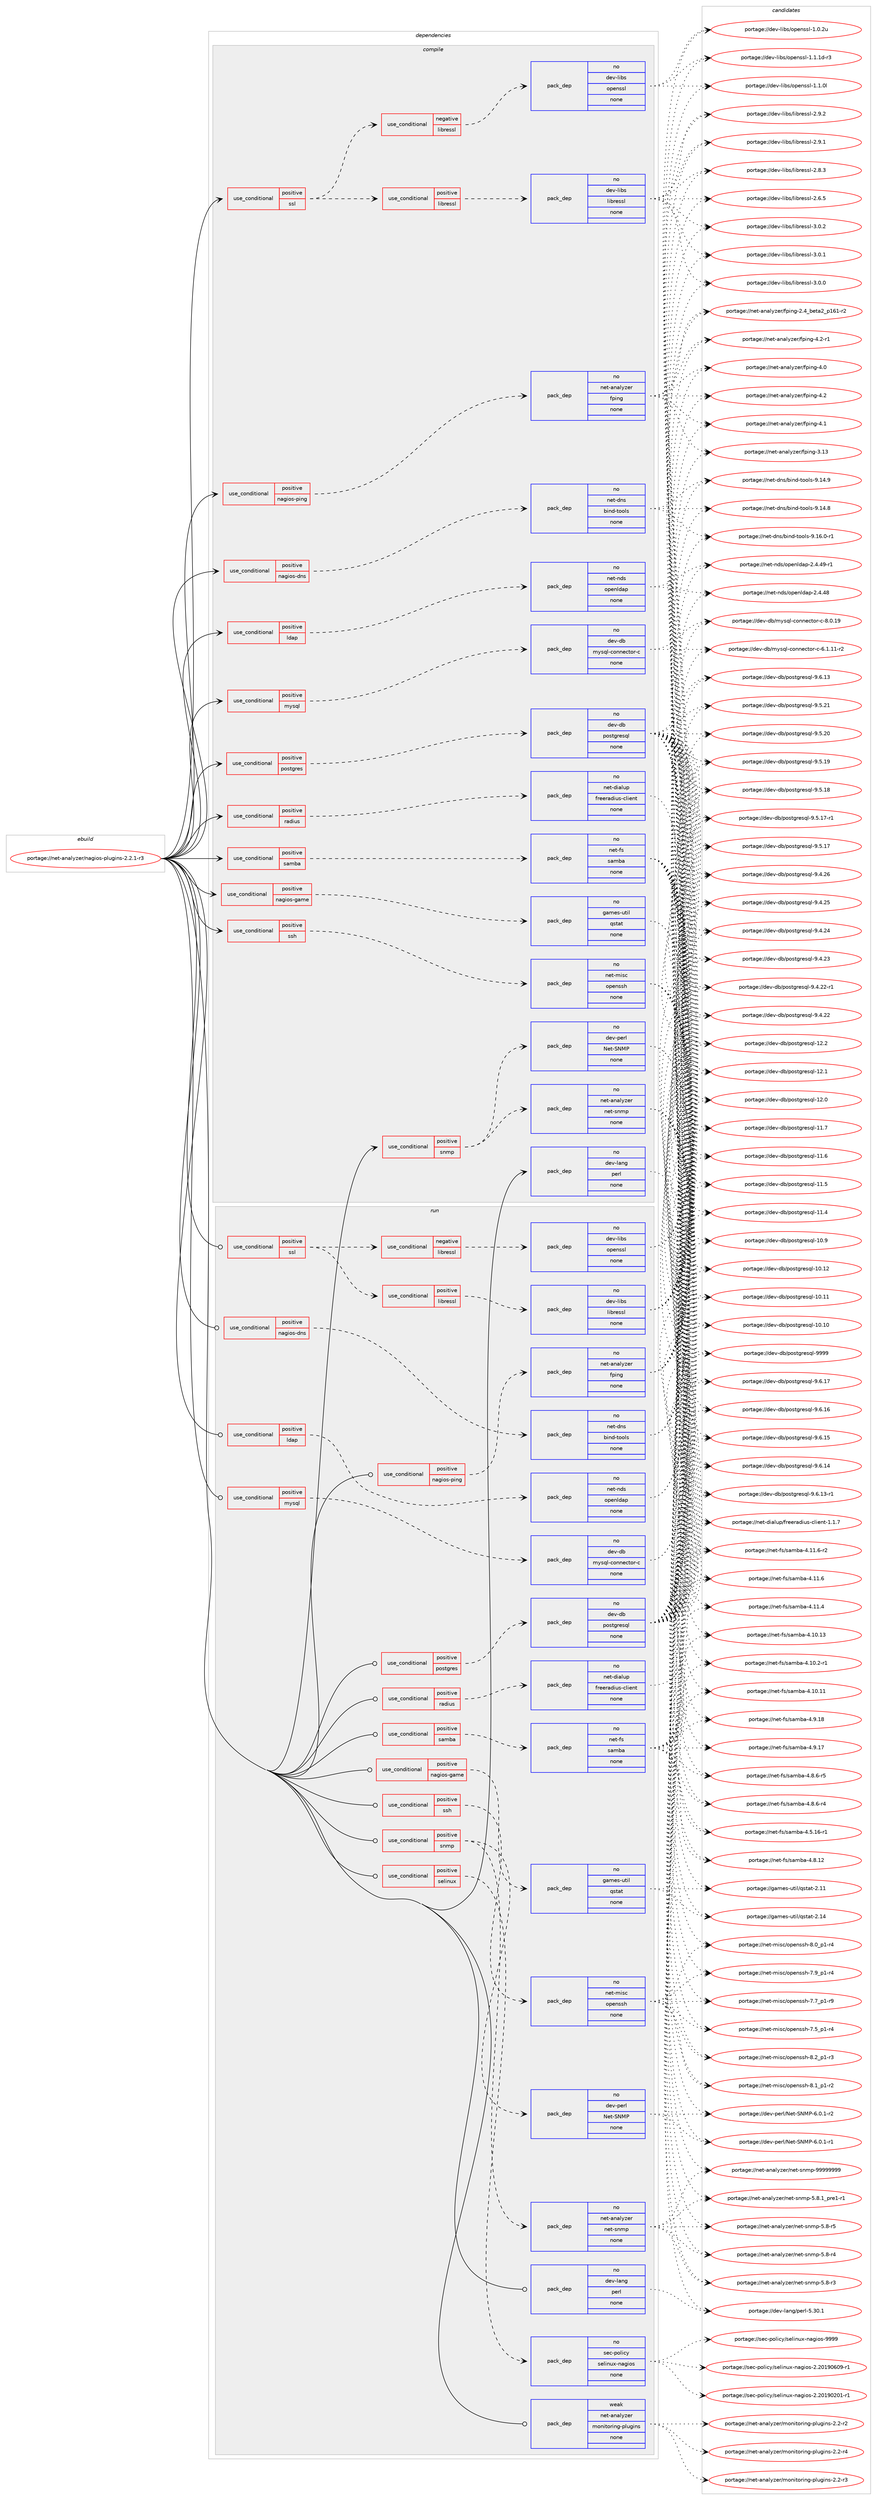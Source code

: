 digraph prolog {

# *************
# Graph options
# *************

newrank=true;
concentrate=true;
compound=true;
graph [rankdir=LR,fontname=Helvetica,fontsize=10,ranksep=1.5];#, ranksep=2.5, nodesep=0.2];
edge  [arrowhead=vee];
node  [fontname=Helvetica,fontsize=10];

# **********
# The ebuild
# **********

subgraph cluster_leftcol {
color=gray;
rank=same;
label=<<i>ebuild</i>>;
id [label="portage://net-analyzer/nagios-plugins-2.2.1-r3", color=red, width=4, href="../net-analyzer/nagios-plugins-2.2.1-r3.svg"];
}

# ****************
# The dependencies
# ****************

subgraph cluster_midcol {
color=gray;
label=<<i>dependencies</i>>;
subgraph cluster_compile {
fillcolor="#eeeeee";
style=filled;
label=<<i>compile</i>>;
subgraph cond23826 {
dependency103037 [label=<<TABLE BORDER="0" CELLBORDER="1" CELLSPACING="0" CELLPADDING="4"><TR><TD ROWSPAN="3" CELLPADDING="10">use_conditional</TD></TR><TR><TD>positive</TD></TR><TR><TD>ldap</TD></TR></TABLE>>, shape=none, color=red];
subgraph pack77341 {
dependency103038 [label=<<TABLE BORDER="0" CELLBORDER="1" CELLSPACING="0" CELLPADDING="4" WIDTH="220"><TR><TD ROWSPAN="6" CELLPADDING="30">pack_dep</TD></TR><TR><TD WIDTH="110">no</TD></TR><TR><TD>net-nds</TD></TR><TR><TD>openldap</TD></TR><TR><TD>none</TD></TR><TR><TD></TD></TR></TABLE>>, shape=none, color=blue];
}
dependency103037:e -> dependency103038:w [weight=20,style="dashed",arrowhead="vee"];
}
id:e -> dependency103037:w [weight=20,style="solid",arrowhead="vee"];
subgraph cond23827 {
dependency103039 [label=<<TABLE BORDER="0" CELLBORDER="1" CELLSPACING="0" CELLPADDING="4"><TR><TD ROWSPAN="3" CELLPADDING="10">use_conditional</TD></TR><TR><TD>positive</TD></TR><TR><TD>mysql</TD></TR></TABLE>>, shape=none, color=red];
subgraph pack77342 {
dependency103040 [label=<<TABLE BORDER="0" CELLBORDER="1" CELLSPACING="0" CELLPADDING="4" WIDTH="220"><TR><TD ROWSPAN="6" CELLPADDING="30">pack_dep</TD></TR><TR><TD WIDTH="110">no</TD></TR><TR><TD>dev-db</TD></TR><TR><TD>mysql-connector-c</TD></TR><TR><TD>none</TD></TR><TR><TD></TD></TR></TABLE>>, shape=none, color=blue];
}
dependency103039:e -> dependency103040:w [weight=20,style="dashed",arrowhead="vee"];
}
id:e -> dependency103039:w [weight=20,style="solid",arrowhead="vee"];
subgraph cond23828 {
dependency103041 [label=<<TABLE BORDER="0" CELLBORDER="1" CELLSPACING="0" CELLPADDING="4"><TR><TD ROWSPAN="3" CELLPADDING="10">use_conditional</TD></TR><TR><TD>positive</TD></TR><TR><TD>nagios-dns</TD></TR></TABLE>>, shape=none, color=red];
subgraph pack77343 {
dependency103042 [label=<<TABLE BORDER="0" CELLBORDER="1" CELLSPACING="0" CELLPADDING="4" WIDTH="220"><TR><TD ROWSPAN="6" CELLPADDING="30">pack_dep</TD></TR><TR><TD WIDTH="110">no</TD></TR><TR><TD>net-dns</TD></TR><TR><TD>bind-tools</TD></TR><TR><TD>none</TD></TR><TR><TD></TD></TR></TABLE>>, shape=none, color=blue];
}
dependency103041:e -> dependency103042:w [weight=20,style="dashed",arrowhead="vee"];
}
id:e -> dependency103041:w [weight=20,style="solid",arrowhead="vee"];
subgraph cond23829 {
dependency103043 [label=<<TABLE BORDER="0" CELLBORDER="1" CELLSPACING="0" CELLPADDING="4"><TR><TD ROWSPAN="3" CELLPADDING="10">use_conditional</TD></TR><TR><TD>positive</TD></TR><TR><TD>nagios-game</TD></TR></TABLE>>, shape=none, color=red];
subgraph pack77344 {
dependency103044 [label=<<TABLE BORDER="0" CELLBORDER="1" CELLSPACING="0" CELLPADDING="4" WIDTH="220"><TR><TD ROWSPAN="6" CELLPADDING="30">pack_dep</TD></TR><TR><TD WIDTH="110">no</TD></TR><TR><TD>games-util</TD></TR><TR><TD>qstat</TD></TR><TR><TD>none</TD></TR><TR><TD></TD></TR></TABLE>>, shape=none, color=blue];
}
dependency103043:e -> dependency103044:w [weight=20,style="dashed",arrowhead="vee"];
}
id:e -> dependency103043:w [weight=20,style="solid",arrowhead="vee"];
subgraph cond23830 {
dependency103045 [label=<<TABLE BORDER="0" CELLBORDER="1" CELLSPACING="0" CELLPADDING="4"><TR><TD ROWSPAN="3" CELLPADDING="10">use_conditional</TD></TR><TR><TD>positive</TD></TR><TR><TD>nagios-ping</TD></TR></TABLE>>, shape=none, color=red];
subgraph pack77345 {
dependency103046 [label=<<TABLE BORDER="0" CELLBORDER="1" CELLSPACING="0" CELLPADDING="4" WIDTH="220"><TR><TD ROWSPAN="6" CELLPADDING="30">pack_dep</TD></TR><TR><TD WIDTH="110">no</TD></TR><TR><TD>net-analyzer</TD></TR><TR><TD>fping</TD></TR><TR><TD>none</TD></TR><TR><TD></TD></TR></TABLE>>, shape=none, color=blue];
}
dependency103045:e -> dependency103046:w [weight=20,style="dashed",arrowhead="vee"];
}
id:e -> dependency103045:w [weight=20,style="solid",arrowhead="vee"];
subgraph cond23831 {
dependency103047 [label=<<TABLE BORDER="0" CELLBORDER="1" CELLSPACING="0" CELLPADDING="4"><TR><TD ROWSPAN="3" CELLPADDING="10">use_conditional</TD></TR><TR><TD>positive</TD></TR><TR><TD>postgres</TD></TR></TABLE>>, shape=none, color=red];
subgraph pack77346 {
dependency103048 [label=<<TABLE BORDER="0" CELLBORDER="1" CELLSPACING="0" CELLPADDING="4" WIDTH="220"><TR><TD ROWSPAN="6" CELLPADDING="30">pack_dep</TD></TR><TR><TD WIDTH="110">no</TD></TR><TR><TD>dev-db</TD></TR><TR><TD>postgresql</TD></TR><TR><TD>none</TD></TR><TR><TD></TD></TR></TABLE>>, shape=none, color=blue];
}
dependency103047:e -> dependency103048:w [weight=20,style="dashed",arrowhead="vee"];
}
id:e -> dependency103047:w [weight=20,style="solid",arrowhead="vee"];
subgraph cond23832 {
dependency103049 [label=<<TABLE BORDER="0" CELLBORDER="1" CELLSPACING="0" CELLPADDING="4"><TR><TD ROWSPAN="3" CELLPADDING="10">use_conditional</TD></TR><TR><TD>positive</TD></TR><TR><TD>radius</TD></TR></TABLE>>, shape=none, color=red];
subgraph pack77347 {
dependency103050 [label=<<TABLE BORDER="0" CELLBORDER="1" CELLSPACING="0" CELLPADDING="4" WIDTH="220"><TR><TD ROWSPAN="6" CELLPADDING="30">pack_dep</TD></TR><TR><TD WIDTH="110">no</TD></TR><TR><TD>net-dialup</TD></TR><TR><TD>freeradius-client</TD></TR><TR><TD>none</TD></TR><TR><TD></TD></TR></TABLE>>, shape=none, color=blue];
}
dependency103049:e -> dependency103050:w [weight=20,style="dashed",arrowhead="vee"];
}
id:e -> dependency103049:w [weight=20,style="solid",arrowhead="vee"];
subgraph cond23833 {
dependency103051 [label=<<TABLE BORDER="0" CELLBORDER="1" CELLSPACING="0" CELLPADDING="4"><TR><TD ROWSPAN="3" CELLPADDING="10">use_conditional</TD></TR><TR><TD>positive</TD></TR><TR><TD>samba</TD></TR></TABLE>>, shape=none, color=red];
subgraph pack77348 {
dependency103052 [label=<<TABLE BORDER="0" CELLBORDER="1" CELLSPACING="0" CELLPADDING="4" WIDTH="220"><TR><TD ROWSPAN="6" CELLPADDING="30">pack_dep</TD></TR><TR><TD WIDTH="110">no</TD></TR><TR><TD>net-fs</TD></TR><TR><TD>samba</TD></TR><TR><TD>none</TD></TR><TR><TD></TD></TR></TABLE>>, shape=none, color=blue];
}
dependency103051:e -> dependency103052:w [weight=20,style="dashed",arrowhead="vee"];
}
id:e -> dependency103051:w [weight=20,style="solid",arrowhead="vee"];
subgraph cond23834 {
dependency103053 [label=<<TABLE BORDER="0" CELLBORDER="1" CELLSPACING="0" CELLPADDING="4"><TR><TD ROWSPAN="3" CELLPADDING="10">use_conditional</TD></TR><TR><TD>positive</TD></TR><TR><TD>snmp</TD></TR></TABLE>>, shape=none, color=red];
subgraph pack77349 {
dependency103054 [label=<<TABLE BORDER="0" CELLBORDER="1" CELLSPACING="0" CELLPADDING="4" WIDTH="220"><TR><TD ROWSPAN="6" CELLPADDING="30">pack_dep</TD></TR><TR><TD WIDTH="110">no</TD></TR><TR><TD>dev-perl</TD></TR><TR><TD>Net-SNMP</TD></TR><TR><TD>none</TD></TR><TR><TD></TD></TR></TABLE>>, shape=none, color=blue];
}
dependency103053:e -> dependency103054:w [weight=20,style="dashed",arrowhead="vee"];
subgraph pack77350 {
dependency103055 [label=<<TABLE BORDER="0" CELLBORDER="1" CELLSPACING="0" CELLPADDING="4" WIDTH="220"><TR><TD ROWSPAN="6" CELLPADDING="30">pack_dep</TD></TR><TR><TD WIDTH="110">no</TD></TR><TR><TD>net-analyzer</TD></TR><TR><TD>net-snmp</TD></TR><TR><TD>none</TD></TR><TR><TD></TD></TR></TABLE>>, shape=none, color=blue];
}
dependency103053:e -> dependency103055:w [weight=20,style="dashed",arrowhead="vee"];
}
id:e -> dependency103053:w [weight=20,style="solid",arrowhead="vee"];
subgraph cond23835 {
dependency103056 [label=<<TABLE BORDER="0" CELLBORDER="1" CELLSPACING="0" CELLPADDING="4"><TR><TD ROWSPAN="3" CELLPADDING="10">use_conditional</TD></TR><TR><TD>positive</TD></TR><TR><TD>ssh</TD></TR></TABLE>>, shape=none, color=red];
subgraph pack77351 {
dependency103057 [label=<<TABLE BORDER="0" CELLBORDER="1" CELLSPACING="0" CELLPADDING="4" WIDTH="220"><TR><TD ROWSPAN="6" CELLPADDING="30">pack_dep</TD></TR><TR><TD WIDTH="110">no</TD></TR><TR><TD>net-misc</TD></TR><TR><TD>openssh</TD></TR><TR><TD>none</TD></TR><TR><TD></TD></TR></TABLE>>, shape=none, color=blue];
}
dependency103056:e -> dependency103057:w [weight=20,style="dashed",arrowhead="vee"];
}
id:e -> dependency103056:w [weight=20,style="solid",arrowhead="vee"];
subgraph cond23836 {
dependency103058 [label=<<TABLE BORDER="0" CELLBORDER="1" CELLSPACING="0" CELLPADDING="4"><TR><TD ROWSPAN="3" CELLPADDING="10">use_conditional</TD></TR><TR><TD>positive</TD></TR><TR><TD>ssl</TD></TR></TABLE>>, shape=none, color=red];
subgraph cond23837 {
dependency103059 [label=<<TABLE BORDER="0" CELLBORDER="1" CELLSPACING="0" CELLPADDING="4"><TR><TD ROWSPAN="3" CELLPADDING="10">use_conditional</TD></TR><TR><TD>negative</TD></TR><TR><TD>libressl</TD></TR></TABLE>>, shape=none, color=red];
subgraph pack77352 {
dependency103060 [label=<<TABLE BORDER="0" CELLBORDER="1" CELLSPACING="0" CELLPADDING="4" WIDTH="220"><TR><TD ROWSPAN="6" CELLPADDING="30">pack_dep</TD></TR><TR><TD WIDTH="110">no</TD></TR><TR><TD>dev-libs</TD></TR><TR><TD>openssl</TD></TR><TR><TD>none</TD></TR><TR><TD></TD></TR></TABLE>>, shape=none, color=blue];
}
dependency103059:e -> dependency103060:w [weight=20,style="dashed",arrowhead="vee"];
}
dependency103058:e -> dependency103059:w [weight=20,style="dashed",arrowhead="vee"];
subgraph cond23838 {
dependency103061 [label=<<TABLE BORDER="0" CELLBORDER="1" CELLSPACING="0" CELLPADDING="4"><TR><TD ROWSPAN="3" CELLPADDING="10">use_conditional</TD></TR><TR><TD>positive</TD></TR><TR><TD>libressl</TD></TR></TABLE>>, shape=none, color=red];
subgraph pack77353 {
dependency103062 [label=<<TABLE BORDER="0" CELLBORDER="1" CELLSPACING="0" CELLPADDING="4" WIDTH="220"><TR><TD ROWSPAN="6" CELLPADDING="30">pack_dep</TD></TR><TR><TD WIDTH="110">no</TD></TR><TR><TD>dev-libs</TD></TR><TR><TD>libressl</TD></TR><TR><TD>none</TD></TR><TR><TD></TD></TR></TABLE>>, shape=none, color=blue];
}
dependency103061:e -> dependency103062:w [weight=20,style="dashed",arrowhead="vee"];
}
dependency103058:e -> dependency103061:w [weight=20,style="dashed",arrowhead="vee"];
}
id:e -> dependency103058:w [weight=20,style="solid",arrowhead="vee"];
subgraph pack77354 {
dependency103063 [label=<<TABLE BORDER="0" CELLBORDER="1" CELLSPACING="0" CELLPADDING="4" WIDTH="220"><TR><TD ROWSPAN="6" CELLPADDING="30">pack_dep</TD></TR><TR><TD WIDTH="110">no</TD></TR><TR><TD>dev-lang</TD></TR><TR><TD>perl</TD></TR><TR><TD>none</TD></TR><TR><TD></TD></TR></TABLE>>, shape=none, color=blue];
}
id:e -> dependency103063:w [weight=20,style="solid",arrowhead="vee"];
}
subgraph cluster_compileandrun {
fillcolor="#eeeeee";
style=filled;
label=<<i>compile and run</i>>;
}
subgraph cluster_run {
fillcolor="#eeeeee";
style=filled;
label=<<i>run</i>>;
subgraph cond23839 {
dependency103064 [label=<<TABLE BORDER="0" CELLBORDER="1" CELLSPACING="0" CELLPADDING="4"><TR><TD ROWSPAN="3" CELLPADDING="10">use_conditional</TD></TR><TR><TD>positive</TD></TR><TR><TD>ldap</TD></TR></TABLE>>, shape=none, color=red];
subgraph pack77355 {
dependency103065 [label=<<TABLE BORDER="0" CELLBORDER="1" CELLSPACING="0" CELLPADDING="4" WIDTH="220"><TR><TD ROWSPAN="6" CELLPADDING="30">pack_dep</TD></TR><TR><TD WIDTH="110">no</TD></TR><TR><TD>net-nds</TD></TR><TR><TD>openldap</TD></TR><TR><TD>none</TD></TR><TR><TD></TD></TR></TABLE>>, shape=none, color=blue];
}
dependency103064:e -> dependency103065:w [weight=20,style="dashed",arrowhead="vee"];
}
id:e -> dependency103064:w [weight=20,style="solid",arrowhead="odot"];
subgraph cond23840 {
dependency103066 [label=<<TABLE BORDER="0" CELLBORDER="1" CELLSPACING="0" CELLPADDING="4"><TR><TD ROWSPAN="3" CELLPADDING="10">use_conditional</TD></TR><TR><TD>positive</TD></TR><TR><TD>mysql</TD></TR></TABLE>>, shape=none, color=red];
subgraph pack77356 {
dependency103067 [label=<<TABLE BORDER="0" CELLBORDER="1" CELLSPACING="0" CELLPADDING="4" WIDTH="220"><TR><TD ROWSPAN="6" CELLPADDING="30">pack_dep</TD></TR><TR><TD WIDTH="110">no</TD></TR><TR><TD>dev-db</TD></TR><TR><TD>mysql-connector-c</TD></TR><TR><TD>none</TD></TR><TR><TD></TD></TR></TABLE>>, shape=none, color=blue];
}
dependency103066:e -> dependency103067:w [weight=20,style="dashed",arrowhead="vee"];
}
id:e -> dependency103066:w [weight=20,style="solid",arrowhead="odot"];
subgraph cond23841 {
dependency103068 [label=<<TABLE BORDER="0" CELLBORDER="1" CELLSPACING="0" CELLPADDING="4"><TR><TD ROWSPAN="3" CELLPADDING="10">use_conditional</TD></TR><TR><TD>positive</TD></TR><TR><TD>nagios-dns</TD></TR></TABLE>>, shape=none, color=red];
subgraph pack77357 {
dependency103069 [label=<<TABLE BORDER="0" CELLBORDER="1" CELLSPACING="0" CELLPADDING="4" WIDTH="220"><TR><TD ROWSPAN="6" CELLPADDING="30">pack_dep</TD></TR><TR><TD WIDTH="110">no</TD></TR><TR><TD>net-dns</TD></TR><TR><TD>bind-tools</TD></TR><TR><TD>none</TD></TR><TR><TD></TD></TR></TABLE>>, shape=none, color=blue];
}
dependency103068:e -> dependency103069:w [weight=20,style="dashed",arrowhead="vee"];
}
id:e -> dependency103068:w [weight=20,style="solid",arrowhead="odot"];
subgraph cond23842 {
dependency103070 [label=<<TABLE BORDER="0" CELLBORDER="1" CELLSPACING="0" CELLPADDING="4"><TR><TD ROWSPAN="3" CELLPADDING="10">use_conditional</TD></TR><TR><TD>positive</TD></TR><TR><TD>nagios-game</TD></TR></TABLE>>, shape=none, color=red];
subgraph pack77358 {
dependency103071 [label=<<TABLE BORDER="0" CELLBORDER="1" CELLSPACING="0" CELLPADDING="4" WIDTH="220"><TR><TD ROWSPAN="6" CELLPADDING="30">pack_dep</TD></TR><TR><TD WIDTH="110">no</TD></TR><TR><TD>games-util</TD></TR><TR><TD>qstat</TD></TR><TR><TD>none</TD></TR><TR><TD></TD></TR></TABLE>>, shape=none, color=blue];
}
dependency103070:e -> dependency103071:w [weight=20,style="dashed",arrowhead="vee"];
}
id:e -> dependency103070:w [weight=20,style="solid",arrowhead="odot"];
subgraph cond23843 {
dependency103072 [label=<<TABLE BORDER="0" CELLBORDER="1" CELLSPACING="0" CELLPADDING="4"><TR><TD ROWSPAN="3" CELLPADDING="10">use_conditional</TD></TR><TR><TD>positive</TD></TR><TR><TD>nagios-ping</TD></TR></TABLE>>, shape=none, color=red];
subgraph pack77359 {
dependency103073 [label=<<TABLE BORDER="0" CELLBORDER="1" CELLSPACING="0" CELLPADDING="4" WIDTH="220"><TR><TD ROWSPAN="6" CELLPADDING="30">pack_dep</TD></TR><TR><TD WIDTH="110">no</TD></TR><TR><TD>net-analyzer</TD></TR><TR><TD>fping</TD></TR><TR><TD>none</TD></TR><TR><TD></TD></TR></TABLE>>, shape=none, color=blue];
}
dependency103072:e -> dependency103073:w [weight=20,style="dashed",arrowhead="vee"];
}
id:e -> dependency103072:w [weight=20,style="solid",arrowhead="odot"];
subgraph cond23844 {
dependency103074 [label=<<TABLE BORDER="0" CELLBORDER="1" CELLSPACING="0" CELLPADDING="4"><TR><TD ROWSPAN="3" CELLPADDING="10">use_conditional</TD></TR><TR><TD>positive</TD></TR><TR><TD>postgres</TD></TR></TABLE>>, shape=none, color=red];
subgraph pack77360 {
dependency103075 [label=<<TABLE BORDER="0" CELLBORDER="1" CELLSPACING="0" CELLPADDING="4" WIDTH="220"><TR><TD ROWSPAN="6" CELLPADDING="30">pack_dep</TD></TR><TR><TD WIDTH="110">no</TD></TR><TR><TD>dev-db</TD></TR><TR><TD>postgresql</TD></TR><TR><TD>none</TD></TR><TR><TD></TD></TR></TABLE>>, shape=none, color=blue];
}
dependency103074:e -> dependency103075:w [weight=20,style="dashed",arrowhead="vee"];
}
id:e -> dependency103074:w [weight=20,style="solid",arrowhead="odot"];
subgraph cond23845 {
dependency103076 [label=<<TABLE BORDER="0" CELLBORDER="1" CELLSPACING="0" CELLPADDING="4"><TR><TD ROWSPAN="3" CELLPADDING="10">use_conditional</TD></TR><TR><TD>positive</TD></TR><TR><TD>radius</TD></TR></TABLE>>, shape=none, color=red];
subgraph pack77361 {
dependency103077 [label=<<TABLE BORDER="0" CELLBORDER="1" CELLSPACING="0" CELLPADDING="4" WIDTH="220"><TR><TD ROWSPAN="6" CELLPADDING="30">pack_dep</TD></TR><TR><TD WIDTH="110">no</TD></TR><TR><TD>net-dialup</TD></TR><TR><TD>freeradius-client</TD></TR><TR><TD>none</TD></TR><TR><TD></TD></TR></TABLE>>, shape=none, color=blue];
}
dependency103076:e -> dependency103077:w [weight=20,style="dashed",arrowhead="vee"];
}
id:e -> dependency103076:w [weight=20,style="solid",arrowhead="odot"];
subgraph cond23846 {
dependency103078 [label=<<TABLE BORDER="0" CELLBORDER="1" CELLSPACING="0" CELLPADDING="4"><TR><TD ROWSPAN="3" CELLPADDING="10">use_conditional</TD></TR><TR><TD>positive</TD></TR><TR><TD>samba</TD></TR></TABLE>>, shape=none, color=red];
subgraph pack77362 {
dependency103079 [label=<<TABLE BORDER="0" CELLBORDER="1" CELLSPACING="0" CELLPADDING="4" WIDTH="220"><TR><TD ROWSPAN="6" CELLPADDING="30">pack_dep</TD></TR><TR><TD WIDTH="110">no</TD></TR><TR><TD>net-fs</TD></TR><TR><TD>samba</TD></TR><TR><TD>none</TD></TR><TR><TD></TD></TR></TABLE>>, shape=none, color=blue];
}
dependency103078:e -> dependency103079:w [weight=20,style="dashed",arrowhead="vee"];
}
id:e -> dependency103078:w [weight=20,style="solid",arrowhead="odot"];
subgraph cond23847 {
dependency103080 [label=<<TABLE BORDER="0" CELLBORDER="1" CELLSPACING="0" CELLPADDING="4"><TR><TD ROWSPAN="3" CELLPADDING="10">use_conditional</TD></TR><TR><TD>positive</TD></TR><TR><TD>selinux</TD></TR></TABLE>>, shape=none, color=red];
subgraph pack77363 {
dependency103081 [label=<<TABLE BORDER="0" CELLBORDER="1" CELLSPACING="0" CELLPADDING="4" WIDTH="220"><TR><TD ROWSPAN="6" CELLPADDING="30">pack_dep</TD></TR><TR><TD WIDTH="110">no</TD></TR><TR><TD>sec-policy</TD></TR><TR><TD>selinux-nagios</TD></TR><TR><TD>none</TD></TR><TR><TD></TD></TR></TABLE>>, shape=none, color=blue];
}
dependency103080:e -> dependency103081:w [weight=20,style="dashed",arrowhead="vee"];
}
id:e -> dependency103080:w [weight=20,style="solid",arrowhead="odot"];
subgraph cond23848 {
dependency103082 [label=<<TABLE BORDER="0" CELLBORDER="1" CELLSPACING="0" CELLPADDING="4"><TR><TD ROWSPAN="3" CELLPADDING="10">use_conditional</TD></TR><TR><TD>positive</TD></TR><TR><TD>snmp</TD></TR></TABLE>>, shape=none, color=red];
subgraph pack77364 {
dependency103083 [label=<<TABLE BORDER="0" CELLBORDER="1" CELLSPACING="0" CELLPADDING="4" WIDTH="220"><TR><TD ROWSPAN="6" CELLPADDING="30">pack_dep</TD></TR><TR><TD WIDTH="110">no</TD></TR><TR><TD>dev-perl</TD></TR><TR><TD>Net-SNMP</TD></TR><TR><TD>none</TD></TR><TR><TD></TD></TR></TABLE>>, shape=none, color=blue];
}
dependency103082:e -> dependency103083:w [weight=20,style="dashed",arrowhead="vee"];
subgraph pack77365 {
dependency103084 [label=<<TABLE BORDER="0" CELLBORDER="1" CELLSPACING="0" CELLPADDING="4" WIDTH="220"><TR><TD ROWSPAN="6" CELLPADDING="30">pack_dep</TD></TR><TR><TD WIDTH="110">no</TD></TR><TR><TD>net-analyzer</TD></TR><TR><TD>net-snmp</TD></TR><TR><TD>none</TD></TR><TR><TD></TD></TR></TABLE>>, shape=none, color=blue];
}
dependency103082:e -> dependency103084:w [weight=20,style="dashed",arrowhead="vee"];
}
id:e -> dependency103082:w [weight=20,style="solid",arrowhead="odot"];
subgraph cond23849 {
dependency103085 [label=<<TABLE BORDER="0" CELLBORDER="1" CELLSPACING="0" CELLPADDING="4"><TR><TD ROWSPAN="3" CELLPADDING="10">use_conditional</TD></TR><TR><TD>positive</TD></TR><TR><TD>ssh</TD></TR></TABLE>>, shape=none, color=red];
subgraph pack77366 {
dependency103086 [label=<<TABLE BORDER="0" CELLBORDER="1" CELLSPACING="0" CELLPADDING="4" WIDTH="220"><TR><TD ROWSPAN="6" CELLPADDING="30">pack_dep</TD></TR><TR><TD WIDTH="110">no</TD></TR><TR><TD>net-misc</TD></TR><TR><TD>openssh</TD></TR><TR><TD>none</TD></TR><TR><TD></TD></TR></TABLE>>, shape=none, color=blue];
}
dependency103085:e -> dependency103086:w [weight=20,style="dashed",arrowhead="vee"];
}
id:e -> dependency103085:w [weight=20,style="solid",arrowhead="odot"];
subgraph cond23850 {
dependency103087 [label=<<TABLE BORDER="0" CELLBORDER="1" CELLSPACING="0" CELLPADDING="4"><TR><TD ROWSPAN="3" CELLPADDING="10">use_conditional</TD></TR><TR><TD>positive</TD></TR><TR><TD>ssl</TD></TR></TABLE>>, shape=none, color=red];
subgraph cond23851 {
dependency103088 [label=<<TABLE BORDER="0" CELLBORDER="1" CELLSPACING="0" CELLPADDING="4"><TR><TD ROWSPAN="3" CELLPADDING="10">use_conditional</TD></TR><TR><TD>negative</TD></TR><TR><TD>libressl</TD></TR></TABLE>>, shape=none, color=red];
subgraph pack77367 {
dependency103089 [label=<<TABLE BORDER="0" CELLBORDER="1" CELLSPACING="0" CELLPADDING="4" WIDTH="220"><TR><TD ROWSPAN="6" CELLPADDING="30">pack_dep</TD></TR><TR><TD WIDTH="110">no</TD></TR><TR><TD>dev-libs</TD></TR><TR><TD>openssl</TD></TR><TR><TD>none</TD></TR><TR><TD></TD></TR></TABLE>>, shape=none, color=blue];
}
dependency103088:e -> dependency103089:w [weight=20,style="dashed",arrowhead="vee"];
}
dependency103087:e -> dependency103088:w [weight=20,style="dashed",arrowhead="vee"];
subgraph cond23852 {
dependency103090 [label=<<TABLE BORDER="0" CELLBORDER="1" CELLSPACING="0" CELLPADDING="4"><TR><TD ROWSPAN="3" CELLPADDING="10">use_conditional</TD></TR><TR><TD>positive</TD></TR><TR><TD>libressl</TD></TR></TABLE>>, shape=none, color=red];
subgraph pack77368 {
dependency103091 [label=<<TABLE BORDER="0" CELLBORDER="1" CELLSPACING="0" CELLPADDING="4" WIDTH="220"><TR><TD ROWSPAN="6" CELLPADDING="30">pack_dep</TD></TR><TR><TD WIDTH="110">no</TD></TR><TR><TD>dev-libs</TD></TR><TR><TD>libressl</TD></TR><TR><TD>none</TD></TR><TR><TD></TD></TR></TABLE>>, shape=none, color=blue];
}
dependency103090:e -> dependency103091:w [weight=20,style="dashed",arrowhead="vee"];
}
dependency103087:e -> dependency103090:w [weight=20,style="dashed",arrowhead="vee"];
}
id:e -> dependency103087:w [weight=20,style="solid",arrowhead="odot"];
subgraph pack77369 {
dependency103092 [label=<<TABLE BORDER="0" CELLBORDER="1" CELLSPACING="0" CELLPADDING="4" WIDTH="220"><TR><TD ROWSPAN="6" CELLPADDING="30">pack_dep</TD></TR><TR><TD WIDTH="110">no</TD></TR><TR><TD>dev-lang</TD></TR><TR><TD>perl</TD></TR><TR><TD>none</TD></TR><TR><TD></TD></TR></TABLE>>, shape=none, color=blue];
}
id:e -> dependency103092:w [weight=20,style="solid",arrowhead="odot"];
subgraph pack77370 {
dependency103093 [label=<<TABLE BORDER="0" CELLBORDER="1" CELLSPACING="0" CELLPADDING="4" WIDTH="220"><TR><TD ROWSPAN="6" CELLPADDING="30">pack_dep</TD></TR><TR><TD WIDTH="110">weak</TD></TR><TR><TD>net-analyzer</TD></TR><TR><TD>monitoring-plugins</TD></TR><TR><TD>none</TD></TR><TR><TD></TD></TR></TABLE>>, shape=none, color=blue];
}
id:e -> dependency103093:w [weight=20,style="solid",arrowhead="odot"];
}
}

# **************
# The candidates
# **************

subgraph cluster_choices {
rank=same;
color=gray;
label=<<i>candidates</i>>;

subgraph choice77341 {
color=black;
nodesep=1;
choice110101116451101001154711111210111010810097112455046524652574511449 [label="portage://net-nds/openldap-2.4.49-r1", color=red, width=4,href="../net-nds/openldap-2.4.49-r1.svg"];
choice11010111645110100115471111121011101081009711245504652465256 [label="portage://net-nds/openldap-2.4.48", color=red, width=4,href="../net-nds/openldap-2.4.48.svg"];
dependency103038:e -> choice110101116451101001154711111210111010810097112455046524652574511449:w [style=dotted,weight="100"];
dependency103038:e -> choice11010111645110100115471111121011101081009711245504652465256:w [style=dotted,weight="100"];
}
subgraph choice77342 {
color=black;
nodesep=1;
choice100101118451009847109121115113108459911111011010199116111114459945564648464957 [label="portage://dev-db/mysql-connector-c-8.0.19", color=red, width=4,href="../dev-db/mysql-connector-c-8.0.19.svg"];
choice1001011184510098471091211151131084599111110110101991161111144599455446494649494511450 [label="portage://dev-db/mysql-connector-c-6.1.11-r2", color=red, width=4,href="../dev-db/mysql-connector-c-6.1.11-r2.svg"];
dependency103040:e -> choice100101118451009847109121115113108459911111011010199116111114459945564648464957:w [style=dotted,weight="100"];
dependency103040:e -> choice1001011184510098471091211151131084599111110110101991161111144599455446494649494511450:w [style=dotted,weight="100"];
}
subgraph choice77343 {
color=black;
nodesep=1;
choice11010111645100110115479810511010045116111111108115455746495446484511449 [label="portage://net-dns/bind-tools-9.16.0-r1", color=red, width=4,href="../net-dns/bind-tools-9.16.0-r1.svg"];
choice1101011164510011011547981051101004511611111110811545574649524657 [label="portage://net-dns/bind-tools-9.14.9", color=red, width=4,href="../net-dns/bind-tools-9.14.9.svg"];
choice1101011164510011011547981051101004511611111110811545574649524656 [label="portage://net-dns/bind-tools-9.14.8", color=red, width=4,href="../net-dns/bind-tools-9.14.8.svg"];
dependency103042:e -> choice11010111645100110115479810511010045116111111108115455746495446484511449:w [style=dotted,weight="100"];
dependency103042:e -> choice1101011164510011011547981051101004511611111110811545574649524657:w [style=dotted,weight="100"];
dependency103042:e -> choice1101011164510011011547981051101004511611111110811545574649524656:w [style=dotted,weight="100"];
}
subgraph choice77344 {
color=black;
nodesep=1;
choice103971091011154511711610510847113115116971164550464952 [label="portage://games-util/qstat-2.14", color=red, width=4,href="../games-util/qstat-2.14.svg"];
choice103971091011154511711610510847113115116971164550464949 [label="portage://games-util/qstat-2.11", color=red, width=4,href="../games-util/qstat-2.11.svg"];
dependency103044:e -> choice103971091011154511711610510847113115116971164550464952:w [style=dotted,weight="100"];
dependency103044:e -> choice103971091011154511711610510847113115116971164550464949:w [style=dotted,weight="100"];
}
subgraph choice77345 {
color=black;
nodesep=1;
choice11010111645971109710812112210111447102112105110103455246504511449 [label="portage://net-analyzer/fping-4.2-r1", color=red, width=4,href="../net-analyzer/fping-4.2-r1.svg"];
choice1101011164597110971081211221011144710211210511010345524650 [label="portage://net-analyzer/fping-4.2", color=red, width=4,href="../net-analyzer/fping-4.2.svg"];
choice1101011164597110971081211221011144710211210511010345524649 [label="portage://net-analyzer/fping-4.1", color=red, width=4,href="../net-analyzer/fping-4.1.svg"];
choice1101011164597110971081211221011144710211210511010345524648 [label="portage://net-analyzer/fping-4.0", color=red, width=4,href="../net-analyzer/fping-4.0.svg"];
choice110101116459711097108121122101114471021121051101034551464951 [label="portage://net-analyzer/fping-3.13", color=red, width=4,href="../net-analyzer/fping-3.13.svg"];
choice110101116459711097108121122101114471021121051101034550465295981011169750951124954494511450 [label="portage://net-analyzer/fping-2.4_beta2_p161-r2", color=red, width=4,href="../net-analyzer/fping-2.4_beta2_p161-r2.svg"];
dependency103046:e -> choice11010111645971109710812112210111447102112105110103455246504511449:w [style=dotted,weight="100"];
dependency103046:e -> choice1101011164597110971081211221011144710211210511010345524650:w [style=dotted,weight="100"];
dependency103046:e -> choice1101011164597110971081211221011144710211210511010345524649:w [style=dotted,weight="100"];
dependency103046:e -> choice1101011164597110971081211221011144710211210511010345524648:w [style=dotted,weight="100"];
dependency103046:e -> choice110101116459711097108121122101114471021121051101034551464951:w [style=dotted,weight="100"];
dependency103046:e -> choice110101116459711097108121122101114471021121051101034550465295981011169750951124954494511450:w [style=dotted,weight="100"];
}
subgraph choice77346 {
color=black;
nodesep=1;
choice1001011184510098471121111151161031141011151131084557575757 [label="portage://dev-db/postgresql-9999", color=red, width=4,href="../dev-db/postgresql-9999.svg"];
choice10010111845100984711211111511610311410111511310845574654464955 [label="portage://dev-db/postgresql-9.6.17", color=red, width=4,href="../dev-db/postgresql-9.6.17.svg"];
choice10010111845100984711211111511610311410111511310845574654464954 [label="portage://dev-db/postgresql-9.6.16", color=red, width=4,href="../dev-db/postgresql-9.6.16.svg"];
choice10010111845100984711211111511610311410111511310845574654464953 [label="portage://dev-db/postgresql-9.6.15", color=red, width=4,href="../dev-db/postgresql-9.6.15.svg"];
choice10010111845100984711211111511610311410111511310845574654464952 [label="portage://dev-db/postgresql-9.6.14", color=red, width=4,href="../dev-db/postgresql-9.6.14.svg"];
choice100101118451009847112111115116103114101115113108455746544649514511449 [label="portage://dev-db/postgresql-9.6.13-r1", color=red, width=4,href="../dev-db/postgresql-9.6.13-r1.svg"];
choice10010111845100984711211111511610311410111511310845574654464951 [label="portage://dev-db/postgresql-9.6.13", color=red, width=4,href="../dev-db/postgresql-9.6.13.svg"];
choice10010111845100984711211111511610311410111511310845574653465049 [label="portage://dev-db/postgresql-9.5.21", color=red, width=4,href="../dev-db/postgresql-9.5.21.svg"];
choice10010111845100984711211111511610311410111511310845574653465048 [label="portage://dev-db/postgresql-9.5.20", color=red, width=4,href="../dev-db/postgresql-9.5.20.svg"];
choice10010111845100984711211111511610311410111511310845574653464957 [label="portage://dev-db/postgresql-9.5.19", color=red, width=4,href="../dev-db/postgresql-9.5.19.svg"];
choice10010111845100984711211111511610311410111511310845574653464956 [label="portage://dev-db/postgresql-9.5.18", color=red, width=4,href="../dev-db/postgresql-9.5.18.svg"];
choice100101118451009847112111115116103114101115113108455746534649554511449 [label="portage://dev-db/postgresql-9.5.17-r1", color=red, width=4,href="../dev-db/postgresql-9.5.17-r1.svg"];
choice10010111845100984711211111511610311410111511310845574653464955 [label="portage://dev-db/postgresql-9.5.17", color=red, width=4,href="../dev-db/postgresql-9.5.17.svg"];
choice10010111845100984711211111511610311410111511310845574652465054 [label="portage://dev-db/postgresql-9.4.26", color=red, width=4,href="../dev-db/postgresql-9.4.26.svg"];
choice10010111845100984711211111511610311410111511310845574652465053 [label="portage://dev-db/postgresql-9.4.25", color=red, width=4,href="../dev-db/postgresql-9.4.25.svg"];
choice10010111845100984711211111511610311410111511310845574652465052 [label="portage://dev-db/postgresql-9.4.24", color=red, width=4,href="../dev-db/postgresql-9.4.24.svg"];
choice10010111845100984711211111511610311410111511310845574652465051 [label="portage://dev-db/postgresql-9.4.23", color=red, width=4,href="../dev-db/postgresql-9.4.23.svg"];
choice100101118451009847112111115116103114101115113108455746524650504511449 [label="portage://dev-db/postgresql-9.4.22-r1", color=red, width=4,href="../dev-db/postgresql-9.4.22-r1.svg"];
choice10010111845100984711211111511610311410111511310845574652465050 [label="portage://dev-db/postgresql-9.4.22", color=red, width=4,href="../dev-db/postgresql-9.4.22.svg"];
choice1001011184510098471121111151161031141011151131084549504650 [label="portage://dev-db/postgresql-12.2", color=red, width=4,href="../dev-db/postgresql-12.2.svg"];
choice1001011184510098471121111151161031141011151131084549504649 [label="portage://dev-db/postgresql-12.1", color=red, width=4,href="../dev-db/postgresql-12.1.svg"];
choice1001011184510098471121111151161031141011151131084549504648 [label="portage://dev-db/postgresql-12.0", color=red, width=4,href="../dev-db/postgresql-12.0.svg"];
choice1001011184510098471121111151161031141011151131084549494655 [label="portage://dev-db/postgresql-11.7", color=red, width=4,href="../dev-db/postgresql-11.7.svg"];
choice1001011184510098471121111151161031141011151131084549494654 [label="portage://dev-db/postgresql-11.6", color=red, width=4,href="../dev-db/postgresql-11.6.svg"];
choice1001011184510098471121111151161031141011151131084549494653 [label="portage://dev-db/postgresql-11.5", color=red, width=4,href="../dev-db/postgresql-11.5.svg"];
choice1001011184510098471121111151161031141011151131084549494652 [label="portage://dev-db/postgresql-11.4", color=red, width=4,href="../dev-db/postgresql-11.4.svg"];
choice1001011184510098471121111151161031141011151131084549484657 [label="portage://dev-db/postgresql-10.9", color=red, width=4,href="../dev-db/postgresql-10.9.svg"];
choice100101118451009847112111115116103114101115113108454948464950 [label="portage://dev-db/postgresql-10.12", color=red, width=4,href="../dev-db/postgresql-10.12.svg"];
choice100101118451009847112111115116103114101115113108454948464949 [label="portage://dev-db/postgresql-10.11", color=red, width=4,href="../dev-db/postgresql-10.11.svg"];
choice100101118451009847112111115116103114101115113108454948464948 [label="portage://dev-db/postgresql-10.10", color=red, width=4,href="../dev-db/postgresql-10.10.svg"];
dependency103048:e -> choice1001011184510098471121111151161031141011151131084557575757:w [style=dotted,weight="100"];
dependency103048:e -> choice10010111845100984711211111511610311410111511310845574654464955:w [style=dotted,weight="100"];
dependency103048:e -> choice10010111845100984711211111511610311410111511310845574654464954:w [style=dotted,weight="100"];
dependency103048:e -> choice10010111845100984711211111511610311410111511310845574654464953:w [style=dotted,weight="100"];
dependency103048:e -> choice10010111845100984711211111511610311410111511310845574654464952:w [style=dotted,weight="100"];
dependency103048:e -> choice100101118451009847112111115116103114101115113108455746544649514511449:w [style=dotted,weight="100"];
dependency103048:e -> choice10010111845100984711211111511610311410111511310845574654464951:w [style=dotted,weight="100"];
dependency103048:e -> choice10010111845100984711211111511610311410111511310845574653465049:w [style=dotted,weight="100"];
dependency103048:e -> choice10010111845100984711211111511610311410111511310845574653465048:w [style=dotted,weight="100"];
dependency103048:e -> choice10010111845100984711211111511610311410111511310845574653464957:w [style=dotted,weight="100"];
dependency103048:e -> choice10010111845100984711211111511610311410111511310845574653464956:w [style=dotted,weight="100"];
dependency103048:e -> choice100101118451009847112111115116103114101115113108455746534649554511449:w [style=dotted,weight="100"];
dependency103048:e -> choice10010111845100984711211111511610311410111511310845574653464955:w [style=dotted,weight="100"];
dependency103048:e -> choice10010111845100984711211111511610311410111511310845574652465054:w [style=dotted,weight="100"];
dependency103048:e -> choice10010111845100984711211111511610311410111511310845574652465053:w [style=dotted,weight="100"];
dependency103048:e -> choice10010111845100984711211111511610311410111511310845574652465052:w [style=dotted,weight="100"];
dependency103048:e -> choice10010111845100984711211111511610311410111511310845574652465051:w [style=dotted,weight="100"];
dependency103048:e -> choice100101118451009847112111115116103114101115113108455746524650504511449:w [style=dotted,weight="100"];
dependency103048:e -> choice10010111845100984711211111511610311410111511310845574652465050:w [style=dotted,weight="100"];
dependency103048:e -> choice1001011184510098471121111151161031141011151131084549504650:w [style=dotted,weight="100"];
dependency103048:e -> choice1001011184510098471121111151161031141011151131084549504649:w [style=dotted,weight="100"];
dependency103048:e -> choice1001011184510098471121111151161031141011151131084549504648:w [style=dotted,weight="100"];
dependency103048:e -> choice1001011184510098471121111151161031141011151131084549494655:w [style=dotted,weight="100"];
dependency103048:e -> choice1001011184510098471121111151161031141011151131084549494654:w [style=dotted,weight="100"];
dependency103048:e -> choice1001011184510098471121111151161031141011151131084549494653:w [style=dotted,weight="100"];
dependency103048:e -> choice1001011184510098471121111151161031141011151131084549494652:w [style=dotted,weight="100"];
dependency103048:e -> choice1001011184510098471121111151161031141011151131084549484657:w [style=dotted,weight="100"];
dependency103048:e -> choice100101118451009847112111115116103114101115113108454948464950:w [style=dotted,weight="100"];
dependency103048:e -> choice100101118451009847112111115116103114101115113108454948464949:w [style=dotted,weight="100"];
dependency103048:e -> choice100101118451009847112111115116103114101115113108454948464948:w [style=dotted,weight="100"];
}
subgraph choice77347 {
color=black;
nodesep=1;
choice110101116451001059710811711247102114101101114971001051171154599108105101110116454946494655 [label="portage://net-dialup/freeradius-client-1.1.7", color=red, width=4,href="../net-dialup/freeradius-client-1.1.7.svg"];
dependency103050:e -> choice110101116451001059710811711247102114101101114971001051171154599108105101110116454946494655:w [style=dotted,weight="100"];
}
subgraph choice77348 {
color=black;
nodesep=1;
choice110101116451021154711597109989745524657464956 [label="portage://net-fs/samba-4.9.18", color=red, width=4,href="../net-fs/samba-4.9.18.svg"];
choice110101116451021154711597109989745524657464955 [label="portage://net-fs/samba-4.9.17", color=red, width=4,href="../net-fs/samba-4.9.17.svg"];
choice11010111645102115471159710998974552465646544511453 [label="portage://net-fs/samba-4.8.6-r5", color=red, width=4,href="../net-fs/samba-4.8.6-r5.svg"];
choice11010111645102115471159710998974552465646544511452 [label="portage://net-fs/samba-4.8.6-r4", color=red, width=4,href="../net-fs/samba-4.8.6-r4.svg"];
choice110101116451021154711597109989745524656464950 [label="portage://net-fs/samba-4.8.12", color=red, width=4,href="../net-fs/samba-4.8.12.svg"];
choice1101011164510211547115971099897455246534649544511449 [label="portage://net-fs/samba-4.5.16-r1", color=red, width=4,href="../net-fs/samba-4.5.16-r1.svg"];
choice1101011164510211547115971099897455246494946544511450 [label="portage://net-fs/samba-4.11.6-r2", color=red, width=4,href="../net-fs/samba-4.11.6-r2.svg"];
choice110101116451021154711597109989745524649494654 [label="portage://net-fs/samba-4.11.6", color=red, width=4,href="../net-fs/samba-4.11.6.svg"];
choice110101116451021154711597109989745524649494652 [label="portage://net-fs/samba-4.11.4", color=red, width=4,href="../net-fs/samba-4.11.4.svg"];
choice1101011164510211547115971099897455246494846504511449 [label="portage://net-fs/samba-4.10.2-r1", color=red, width=4,href="../net-fs/samba-4.10.2-r1.svg"];
choice11010111645102115471159710998974552464948464951 [label="portage://net-fs/samba-4.10.13", color=red, width=4,href="../net-fs/samba-4.10.13.svg"];
choice11010111645102115471159710998974552464948464949 [label="portage://net-fs/samba-4.10.11", color=red, width=4,href="../net-fs/samba-4.10.11.svg"];
dependency103052:e -> choice110101116451021154711597109989745524657464956:w [style=dotted,weight="100"];
dependency103052:e -> choice110101116451021154711597109989745524657464955:w [style=dotted,weight="100"];
dependency103052:e -> choice11010111645102115471159710998974552465646544511453:w [style=dotted,weight="100"];
dependency103052:e -> choice11010111645102115471159710998974552465646544511452:w [style=dotted,weight="100"];
dependency103052:e -> choice110101116451021154711597109989745524656464950:w [style=dotted,weight="100"];
dependency103052:e -> choice1101011164510211547115971099897455246534649544511449:w [style=dotted,weight="100"];
dependency103052:e -> choice1101011164510211547115971099897455246494946544511450:w [style=dotted,weight="100"];
dependency103052:e -> choice110101116451021154711597109989745524649494654:w [style=dotted,weight="100"];
dependency103052:e -> choice110101116451021154711597109989745524649494652:w [style=dotted,weight="100"];
dependency103052:e -> choice1101011164510211547115971099897455246494846504511449:w [style=dotted,weight="100"];
dependency103052:e -> choice11010111645102115471159710998974552464948464951:w [style=dotted,weight="100"];
dependency103052:e -> choice11010111645102115471159710998974552464948464949:w [style=dotted,weight="100"];
}
subgraph choice77349 {
color=black;
nodesep=1;
choice10010111845112101114108477810111645837877804554464846494511450 [label="portage://dev-perl/Net-SNMP-6.0.1-r2", color=red, width=4,href="../dev-perl/Net-SNMP-6.0.1-r2.svg"];
choice10010111845112101114108477810111645837877804554464846494511449 [label="portage://dev-perl/Net-SNMP-6.0.1-r1", color=red, width=4,href="../dev-perl/Net-SNMP-6.0.1-r1.svg"];
dependency103054:e -> choice10010111845112101114108477810111645837877804554464846494511450:w [style=dotted,weight="100"];
dependency103054:e -> choice10010111845112101114108477810111645837877804554464846494511449:w [style=dotted,weight="100"];
}
subgraph choice77350 {
color=black;
nodesep=1;
choice1101011164597110971081211221011144711010111645115110109112455757575757575757 [label="portage://net-analyzer/net-snmp-99999999", color=red, width=4,href="../net-analyzer/net-snmp-99999999.svg"];
choice110101116459711097108121122101114471101011164511511010911245534656464995112114101494511449 [label="portage://net-analyzer/net-snmp-5.8.1_pre1-r1", color=red, width=4,href="../net-analyzer/net-snmp-5.8.1_pre1-r1.svg"];
choice1101011164597110971081211221011144711010111645115110109112455346564511453 [label="portage://net-analyzer/net-snmp-5.8-r5", color=red, width=4,href="../net-analyzer/net-snmp-5.8-r5.svg"];
choice1101011164597110971081211221011144711010111645115110109112455346564511452 [label="portage://net-analyzer/net-snmp-5.8-r4", color=red, width=4,href="../net-analyzer/net-snmp-5.8-r4.svg"];
choice1101011164597110971081211221011144711010111645115110109112455346564511451 [label="portage://net-analyzer/net-snmp-5.8-r3", color=red, width=4,href="../net-analyzer/net-snmp-5.8-r3.svg"];
dependency103055:e -> choice1101011164597110971081211221011144711010111645115110109112455757575757575757:w [style=dotted,weight="100"];
dependency103055:e -> choice110101116459711097108121122101114471101011164511511010911245534656464995112114101494511449:w [style=dotted,weight="100"];
dependency103055:e -> choice1101011164597110971081211221011144711010111645115110109112455346564511453:w [style=dotted,weight="100"];
dependency103055:e -> choice1101011164597110971081211221011144711010111645115110109112455346564511452:w [style=dotted,weight="100"];
dependency103055:e -> choice1101011164597110971081211221011144711010111645115110109112455346564511451:w [style=dotted,weight="100"];
}
subgraph choice77351 {
color=black;
nodesep=1;
choice1101011164510910511599471111121011101151151044556465095112494511451 [label="portage://net-misc/openssh-8.2_p1-r3", color=red, width=4,href="../net-misc/openssh-8.2_p1-r3.svg"];
choice1101011164510910511599471111121011101151151044556464995112494511450 [label="portage://net-misc/openssh-8.1_p1-r2", color=red, width=4,href="../net-misc/openssh-8.1_p1-r2.svg"];
choice1101011164510910511599471111121011101151151044556464895112494511452 [label="portage://net-misc/openssh-8.0_p1-r4", color=red, width=4,href="../net-misc/openssh-8.0_p1-r4.svg"];
choice1101011164510910511599471111121011101151151044555465795112494511452 [label="portage://net-misc/openssh-7.9_p1-r4", color=red, width=4,href="../net-misc/openssh-7.9_p1-r4.svg"];
choice1101011164510910511599471111121011101151151044555465595112494511457 [label="portage://net-misc/openssh-7.7_p1-r9", color=red, width=4,href="../net-misc/openssh-7.7_p1-r9.svg"];
choice1101011164510910511599471111121011101151151044555465395112494511452 [label="portage://net-misc/openssh-7.5_p1-r4", color=red, width=4,href="../net-misc/openssh-7.5_p1-r4.svg"];
dependency103057:e -> choice1101011164510910511599471111121011101151151044556465095112494511451:w [style=dotted,weight="100"];
dependency103057:e -> choice1101011164510910511599471111121011101151151044556464995112494511450:w [style=dotted,weight="100"];
dependency103057:e -> choice1101011164510910511599471111121011101151151044556464895112494511452:w [style=dotted,weight="100"];
dependency103057:e -> choice1101011164510910511599471111121011101151151044555465795112494511452:w [style=dotted,weight="100"];
dependency103057:e -> choice1101011164510910511599471111121011101151151044555465595112494511457:w [style=dotted,weight="100"];
dependency103057:e -> choice1101011164510910511599471111121011101151151044555465395112494511452:w [style=dotted,weight="100"];
}
subgraph choice77352 {
color=black;
nodesep=1;
choice1001011184510810598115471111121011101151151084549464946491004511451 [label="portage://dev-libs/openssl-1.1.1d-r3", color=red, width=4,href="../dev-libs/openssl-1.1.1d-r3.svg"];
choice100101118451081059811547111112101110115115108454946494648108 [label="portage://dev-libs/openssl-1.1.0l", color=red, width=4,href="../dev-libs/openssl-1.1.0l.svg"];
choice100101118451081059811547111112101110115115108454946484650117 [label="portage://dev-libs/openssl-1.0.2u", color=red, width=4,href="../dev-libs/openssl-1.0.2u.svg"];
dependency103060:e -> choice1001011184510810598115471111121011101151151084549464946491004511451:w [style=dotted,weight="100"];
dependency103060:e -> choice100101118451081059811547111112101110115115108454946494648108:w [style=dotted,weight="100"];
dependency103060:e -> choice100101118451081059811547111112101110115115108454946484650117:w [style=dotted,weight="100"];
}
subgraph choice77353 {
color=black;
nodesep=1;
choice10010111845108105981154710810598114101115115108455146484650 [label="portage://dev-libs/libressl-3.0.2", color=red, width=4,href="../dev-libs/libressl-3.0.2.svg"];
choice10010111845108105981154710810598114101115115108455146484649 [label="portage://dev-libs/libressl-3.0.1", color=red, width=4,href="../dev-libs/libressl-3.0.1.svg"];
choice10010111845108105981154710810598114101115115108455146484648 [label="portage://dev-libs/libressl-3.0.0", color=red, width=4,href="../dev-libs/libressl-3.0.0.svg"];
choice10010111845108105981154710810598114101115115108455046574650 [label="portage://dev-libs/libressl-2.9.2", color=red, width=4,href="../dev-libs/libressl-2.9.2.svg"];
choice10010111845108105981154710810598114101115115108455046574649 [label="portage://dev-libs/libressl-2.9.1", color=red, width=4,href="../dev-libs/libressl-2.9.1.svg"];
choice10010111845108105981154710810598114101115115108455046564651 [label="portage://dev-libs/libressl-2.8.3", color=red, width=4,href="../dev-libs/libressl-2.8.3.svg"];
choice10010111845108105981154710810598114101115115108455046544653 [label="portage://dev-libs/libressl-2.6.5", color=red, width=4,href="../dev-libs/libressl-2.6.5.svg"];
dependency103062:e -> choice10010111845108105981154710810598114101115115108455146484650:w [style=dotted,weight="100"];
dependency103062:e -> choice10010111845108105981154710810598114101115115108455146484649:w [style=dotted,weight="100"];
dependency103062:e -> choice10010111845108105981154710810598114101115115108455146484648:w [style=dotted,weight="100"];
dependency103062:e -> choice10010111845108105981154710810598114101115115108455046574650:w [style=dotted,weight="100"];
dependency103062:e -> choice10010111845108105981154710810598114101115115108455046574649:w [style=dotted,weight="100"];
dependency103062:e -> choice10010111845108105981154710810598114101115115108455046564651:w [style=dotted,weight="100"];
dependency103062:e -> choice10010111845108105981154710810598114101115115108455046544653:w [style=dotted,weight="100"];
}
subgraph choice77354 {
color=black;
nodesep=1;
choice10010111845108971101034711210111410845534651484649 [label="portage://dev-lang/perl-5.30.1", color=red, width=4,href="../dev-lang/perl-5.30.1.svg"];
dependency103063:e -> choice10010111845108971101034711210111410845534651484649:w [style=dotted,weight="100"];
}
subgraph choice77355 {
color=black;
nodesep=1;
choice110101116451101001154711111210111010810097112455046524652574511449 [label="portage://net-nds/openldap-2.4.49-r1", color=red, width=4,href="../net-nds/openldap-2.4.49-r1.svg"];
choice11010111645110100115471111121011101081009711245504652465256 [label="portage://net-nds/openldap-2.4.48", color=red, width=4,href="../net-nds/openldap-2.4.48.svg"];
dependency103065:e -> choice110101116451101001154711111210111010810097112455046524652574511449:w [style=dotted,weight="100"];
dependency103065:e -> choice11010111645110100115471111121011101081009711245504652465256:w [style=dotted,weight="100"];
}
subgraph choice77356 {
color=black;
nodesep=1;
choice100101118451009847109121115113108459911111011010199116111114459945564648464957 [label="portage://dev-db/mysql-connector-c-8.0.19", color=red, width=4,href="../dev-db/mysql-connector-c-8.0.19.svg"];
choice1001011184510098471091211151131084599111110110101991161111144599455446494649494511450 [label="portage://dev-db/mysql-connector-c-6.1.11-r2", color=red, width=4,href="../dev-db/mysql-connector-c-6.1.11-r2.svg"];
dependency103067:e -> choice100101118451009847109121115113108459911111011010199116111114459945564648464957:w [style=dotted,weight="100"];
dependency103067:e -> choice1001011184510098471091211151131084599111110110101991161111144599455446494649494511450:w [style=dotted,weight="100"];
}
subgraph choice77357 {
color=black;
nodesep=1;
choice11010111645100110115479810511010045116111111108115455746495446484511449 [label="portage://net-dns/bind-tools-9.16.0-r1", color=red, width=4,href="../net-dns/bind-tools-9.16.0-r1.svg"];
choice1101011164510011011547981051101004511611111110811545574649524657 [label="portage://net-dns/bind-tools-9.14.9", color=red, width=4,href="../net-dns/bind-tools-9.14.9.svg"];
choice1101011164510011011547981051101004511611111110811545574649524656 [label="portage://net-dns/bind-tools-9.14.8", color=red, width=4,href="../net-dns/bind-tools-9.14.8.svg"];
dependency103069:e -> choice11010111645100110115479810511010045116111111108115455746495446484511449:w [style=dotted,weight="100"];
dependency103069:e -> choice1101011164510011011547981051101004511611111110811545574649524657:w [style=dotted,weight="100"];
dependency103069:e -> choice1101011164510011011547981051101004511611111110811545574649524656:w [style=dotted,weight="100"];
}
subgraph choice77358 {
color=black;
nodesep=1;
choice103971091011154511711610510847113115116971164550464952 [label="portage://games-util/qstat-2.14", color=red, width=4,href="../games-util/qstat-2.14.svg"];
choice103971091011154511711610510847113115116971164550464949 [label="portage://games-util/qstat-2.11", color=red, width=4,href="../games-util/qstat-2.11.svg"];
dependency103071:e -> choice103971091011154511711610510847113115116971164550464952:w [style=dotted,weight="100"];
dependency103071:e -> choice103971091011154511711610510847113115116971164550464949:w [style=dotted,weight="100"];
}
subgraph choice77359 {
color=black;
nodesep=1;
choice11010111645971109710812112210111447102112105110103455246504511449 [label="portage://net-analyzer/fping-4.2-r1", color=red, width=4,href="../net-analyzer/fping-4.2-r1.svg"];
choice1101011164597110971081211221011144710211210511010345524650 [label="portage://net-analyzer/fping-4.2", color=red, width=4,href="../net-analyzer/fping-4.2.svg"];
choice1101011164597110971081211221011144710211210511010345524649 [label="portage://net-analyzer/fping-4.1", color=red, width=4,href="../net-analyzer/fping-4.1.svg"];
choice1101011164597110971081211221011144710211210511010345524648 [label="portage://net-analyzer/fping-4.0", color=red, width=4,href="../net-analyzer/fping-4.0.svg"];
choice110101116459711097108121122101114471021121051101034551464951 [label="portage://net-analyzer/fping-3.13", color=red, width=4,href="../net-analyzer/fping-3.13.svg"];
choice110101116459711097108121122101114471021121051101034550465295981011169750951124954494511450 [label="portage://net-analyzer/fping-2.4_beta2_p161-r2", color=red, width=4,href="../net-analyzer/fping-2.4_beta2_p161-r2.svg"];
dependency103073:e -> choice11010111645971109710812112210111447102112105110103455246504511449:w [style=dotted,weight="100"];
dependency103073:e -> choice1101011164597110971081211221011144710211210511010345524650:w [style=dotted,weight="100"];
dependency103073:e -> choice1101011164597110971081211221011144710211210511010345524649:w [style=dotted,weight="100"];
dependency103073:e -> choice1101011164597110971081211221011144710211210511010345524648:w [style=dotted,weight="100"];
dependency103073:e -> choice110101116459711097108121122101114471021121051101034551464951:w [style=dotted,weight="100"];
dependency103073:e -> choice110101116459711097108121122101114471021121051101034550465295981011169750951124954494511450:w [style=dotted,weight="100"];
}
subgraph choice77360 {
color=black;
nodesep=1;
choice1001011184510098471121111151161031141011151131084557575757 [label="portage://dev-db/postgresql-9999", color=red, width=4,href="../dev-db/postgresql-9999.svg"];
choice10010111845100984711211111511610311410111511310845574654464955 [label="portage://dev-db/postgresql-9.6.17", color=red, width=4,href="../dev-db/postgresql-9.6.17.svg"];
choice10010111845100984711211111511610311410111511310845574654464954 [label="portage://dev-db/postgresql-9.6.16", color=red, width=4,href="../dev-db/postgresql-9.6.16.svg"];
choice10010111845100984711211111511610311410111511310845574654464953 [label="portage://dev-db/postgresql-9.6.15", color=red, width=4,href="../dev-db/postgresql-9.6.15.svg"];
choice10010111845100984711211111511610311410111511310845574654464952 [label="portage://dev-db/postgresql-9.6.14", color=red, width=4,href="../dev-db/postgresql-9.6.14.svg"];
choice100101118451009847112111115116103114101115113108455746544649514511449 [label="portage://dev-db/postgresql-9.6.13-r1", color=red, width=4,href="../dev-db/postgresql-9.6.13-r1.svg"];
choice10010111845100984711211111511610311410111511310845574654464951 [label="portage://dev-db/postgresql-9.6.13", color=red, width=4,href="../dev-db/postgresql-9.6.13.svg"];
choice10010111845100984711211111511610311410111511310845574653465049 [label="portage://dev-db/postgresql-9.5.21", color=red, width=4,href="../dev-db/postgresql-9.5.21.svg"];
choice10010111845100984711211111511610311410111511310845574653465048 [label="portage://dev-db/postgresql-9.5.20", color=red, width=4,href="../dev-db/postgresql-9.5.20.svg"];
choice10010111845100984711211111511610311410111511310845574653464957 [label="portage://dev-db/postgresql-9.5.19", color=red, width=4,href="../dev-db/postgresql-9.5.19.svg"];
choice10010111845100984711211111511610311410111511310845574653464956 [label="portage://dev-db/postgresql-9.5.18", color=red, width=4,href="../dev-db/postgresql-9.5.18.svg"];
choice100101118451009847112111115116103114101115113108455746534649554511449 [label="portage://dev-db/postgresql-9.5.17-r1", color=red, width=4,href="../dev-db/postgresql-9.5.17-r1.svg"];
choice10010111845100984711211111511610311410111511310845574653464955 [label="portage://dev-db/postgresql-9.5.17", color=red, width=4,href="../dev-db/postgresql-9.5.17.svg"];
choice10010111845100984711211111511610311410111511310845574652465054 [label="portage://dev-db/postgresql-9.4.26", color=red, width=4,href="../dev-db/postgresql-9.4.26.svg"];
choice10010111845100984711211111511610311410111511310845574652465053 [label="portage://dev-db/postgresql-9.4.25", color=red, width=4,href="../dev-db/postgresql-9.4.25.svg"];
choice10010111845100984711211111511610311410111511310845574652465052 [label="portage://dev-db/postgresql-9.4.24", color=red, width=4,href="../dev-db/postgresql-9.4.24.svg"];
choice10010111845100984711211111511610311410111511310845574652465051 [label="portage://dev-db/postgresql-9.4.23", color=red, width=4,href="../dev-db/postgresql-9.4.23.svg"];
choice100101118451009847112111115116103114101115113108455746524650504511449 [label="portage://dev-db/postgresql-9.4.22-r1", color=red, width=4,href="../dev-db/postgresql-9.4.22-r1.svg"];
choice10010111845100984711211111511610311410111511310845574652465050 [label="portage://dev-db/postgresql-9.4.22", color=red, width=4,href="../dev-db/postgresql-9.4.22.svg"];
choice1001011184510098471121111151161031141011151131084549504650 [label="portage://dev-db/postgresql-12.2", color=red, width=4,href="../dev-db/postgresql-12.2.svg"];
choice1001011184510098471121111151161031141011151131084549504649 [label="portage://dev-db/postgresql-12.1", color=red, width=4,href="../dev-db/postgresql-12.1.svg"];
choice1001011184510098471121111151161031141011151131084549504648 [label="portage://dev-db/postgresql-12.0", color=red, width=4,href="../dev-db/postgresql-12.0.svg"];
choice1001011184510098471121111151161031141011151131084549494655 [label="portage://dev-db/postgresql-11.7", color=red, width=4,href="../dev-db/postgresql-11.7.svg"];
choice1001011184510098471121111151161031141011151131084549494654 [label="portage://dev-db/postgresql-11.6", color=red, width=4,href="../dev-db/postgresql-11.6.svg"];
choice1001011184510098471121111151161031141011151131084549494653 [label="portage://dev-db/postgresql-11.5", color=red, width=4,href="../dev-db/postgresql-11.5.svg"];
choice1001011184510098471121111151161031141011151131084549494652 [label="portage://dev-db/postgresql-11.4", color=red, width=4,href="../dev-db/postgresql-11.4.svg"];
choice1001011184510098471121111151161031141011151131084549484657 [label="portage://dev-db/postgresql-10.9", color=red, width=4,href="../dev-db/postgresql-10.9.svg"];
choice100101118451009847112111115116103114101115113108454948464950 [label="portage://dev-db/postgresql-10.12", color=red, width=4,href="../dev-db/postgresql-10.12.svg"];
choice100101118451009847112111115116103114101115113108454948464949 [label="portage://dev-db/postgresql-10.11", color=red, width=4,href="../dev-db/postgresql-10.11.svg"];
choice100101118451009847112111115116103114101115113108454948464948 [label="portage://dev-db/postgresql-10.10", color=red, width=4,href="../dev-db/postgresql-10.10.svg"];
dependency103075:e -> choice1001011184510098471121111151161031141011151131084557575757:w [style=dotted,weight="100"];
dependency103075:e -> choice10010111845100984711211111511610311410111511310845574654464955:w [style=dotted,weight="100"];
dependency103075:e -> choice10010111845100984711211111511610311410111511310845574654464954:w [style=dotted,weight="100"];
dependency103075:e -> choice10010111845100984711211111511610311410111511310845574654464953:w [style=dotted,weight="100"];
dependency103075:e -> choice10010111845100984711211111511610311410111511310845574654464952:w [style=dotted,weight="100"];
dependency103075:e -> choice100101118451009847112111115116103114101115113108455746544649514511449:w [style=dotted,weight="100"];
dependency103075:e -> choice10010111845100984711211111511610311410111511310845574654464951:w [style=dotted,weight="100"];
dependency103075:e -> choice10010111845100984711211111511610311410111511310845574653465049:w [style=dotted,weight="100"];
dependency103075:e -> choice10010111845100984711211111511610311410111511310845574653465048:w [style=dotted,weight="100"];
dependency103075:e -> choice10010111845100984711211111511610311410111511310845574653464957:w [style=dotted,weight="100"];
dependency103075:e -> choice10010111845100984711211111511610311410111511310845574653464956:w [style=dotted,weight="100"];
dependency103075:e -> choice100101118451009847112111115116103114101115113108455746534649554511449:w [style=dotted,weight="100"];
dependency103075:e -> choice10010111845100984711211111511610311410111511310845574653464955:w [style=dotted,weight="100"];
dependency103075:e -> choice10010111845100984711211111511610311410111511310845574652465054:w [style=dotted,weight="100"];
dependency103075:e -> choice10010111845100984711211111511610311410111511310845574652465053:w [style=dotted,weight="100"];
dependency103075:e -> choice10010111845100984711211111511610311410111511310845574652465052:w [style=dotted,weight="100"];
dependency103075:e -> choice10010111845100984711211111511610311410111511310845574652465051:w [style=dotted,weight="100"];
dependency103075:e -> choice100101118451009847112111115116103114101115113108455746524650504511449:w [style=dotted,weight="100"];
dependency103075:e -> choice10010111845100984711211111511610311410111511310845574652465050:w [style=dotted,weight="100"];
dependency103075:e -> choice1001011184510098471121111151161031141011151131084549504650:w [style=dotted,weight="100"];
dependency103075:e -> choice1001011184510098471121111151161031141011151131084549504649:w [style=dotted,weight="100"];
dependency103075:e -> choice1001011184510098471121111151161031141011151131084549504648:w [style=dotted,weight="100"];
dependency103075:e -> choice1001011184510098471121111151161031141011151131084549494655:w [style=dotted,weight="100"];
dependency103075:e -> choice1001011184510098471121111151161031141011151131084549494654:w [style=dotted,weight="100"];
dependency103075:e -> choice1001011184510098471121111151161031141011151131084549494653:w [style=dotted,weight="100"];
dependency103075:e -> choice1001011184510098471121111151161031141011151131084549494652:w [style=dotted,weight="100"];
dependency103075:e -> choice1001011184510098471121111151161031141011151131084549484657:w [style=dotted,weight="100"];
dependency103075:e -> choice100101118451009847112111115116103114101115113108454948464950:w [style=dotted,weight="100"];
dependency103075:e -> choice100101118451009847112111115116103114101115113108454948464949:w [style=dotted,weight="100"];
dependency103075:e -> choice100101118451009847112111115116103114101115113108454948464948:w [style=dotted,weight="100"];
}
subgraph choice77361 {
color=black;
nodesep=1;
choice110101116451001059710811711247102114101101114971001051171154599108105101110116454946494655 [label="portage://net-dialup/freeradius-client-1.1.7", color=red, width=4,href="../net-dialup/freeradius-client-1.1.7.svg"];
dependency103077:e -> choice110101116451001059710811711247102114101101114971001051171154599108105101110116454946494655:w [style=dotted,weight="100"];
}
subgraph choice77362 {
color=black;
nodesep=1;
choice110101116451021154711597109989745524657464956 [label="portage://net-fs/samba-4.9.18", color=red, width=4,href="../net-fs/samba-4.9.18.svg"];
choice110101116451021154711597109989745524657464955 [label="portage://net-fs/samba-4.9.17", color=red, width=4,href="../net-fs/samba-4.9.17.svg"];
choice11010111645102115471159710998974552465646544511453 [label="portage://net-fs/samba-4.8.6-r5", color=red, width=4,href="../net-fs/samba-4.8.6-r5.svg"];
choice11010111645102115471159710998974552465646544511452 [label="portage://net-fs/samba-4.8.6-r4", color=red, width=4,href="../net-fs/samba-4.8.6-r4.svg"];
choice110101116451021154711597109989745524656464950 [label="portage://net-fs/samba-4.8.12", color=red, width=4,href="../net-fs/samba-4.8.12.svg"];
choice1101011164510211547115971099897455246534649544511449 [label="portage://net-fs/samba-4.5.16-r1", color=red, width=4,href="../net-fs/samba-4.5.16-r1.svg"];
choice1101011164510211547115971099897455246494946544511450 [label="portage://net-fs/samba-4.11.6-r2", color=red, width=4,href="../net-fs/samba-4.11.6-r2.svg"];
choice110101116451021154711597109989745524649494654 [label="portage://net-fs/samba-4.11.6", color=red, width=4,href="../net-fs/samba-4.11.6.svg"];
choice110101116451021154711597109989745524649494652 [label="portage://net-fs/samba-4.11.4", color=red, width=4,href="../net-fs/samba-4.11.4.svg"];
choice1101011164510211547115971099897455246494846504511449 [label="portage://net-fs/samba-4.10.2-r1", color=red, width=4,href="../net-fs/samba-4.10.2-r1.svg"];
choice11010111645102115471159710998974552464948464951 [label="portage://net-fs/samba-4.10.13", color=red, width=4,href="../net-fs/samba-4.10.13.svg"];
choice11010111645102115471159710998974552464948464949 [label="portage://net-fs/samba-4.10.11", color=red, width=4,href="../net-fs/samba-4.10.11.svg"];
dependency103079:e -> choice110101116451021154711597109989745524657464956:w [style=dotted,weight="100"];
dependency103079:e -> choice110101116451021154711597109989745524657464955:w [style=dotted,weight="100"];
dependency103079:e -> choice11010111645102115471159710998974552465646544511453:w [style=dotted,weight="100"];
dependency103079:e -> choice11010111645102115471159710998974552465646544511452:w [style=dotted,weight="100"];
dependency103079:e -> choice110101116451021154711597109989745524656464950:w [style=dotted,weight="100"];
dependency103079:e -> choice1101011164510211547115971099897455246534649544511449:w [style=dotted,weight="100"];
dependency103079:e -> choice1101011164510211547115971099897455246494946544511450:w [style=dotted,weight="100"];
dependency103079:e -> choice110101116451021154711597109989745524649494654:w [style=dotted,weight="100"];
dependency103079:e -> choice110101116451021154711597109989745524649494652:w [style=dotted,weight="100"];
dependency103079:e -> choice1101011164510211547115971099897455246494846504511449:w [style=dotted,weight="100"];
dependency103079:e -> choice11010111645102115471159710998974552464948464951:w [style=dotted,weight="100"];
dependency103079:e -> choice11010111645102115471159710998974552464948464949:w [style=dotted,weight="100"];
}
subgraph choice77363 {
color=black;
nodesep=1;
choice1151019945112111108105991214711510110810511011712045110971031051111154557575757 [label="portage://sec-policy/selinux-nagios-9999", color=red, width=4,href="../sec-policy/selinux-nagios-9999.svg"];
choice11510199451121111081059912147115101108105110117120451109710310511111545504650484957485448574511449 [label="portage://sec-policy/selinux-nagios-2.20190609-r1", color=red, width=4,href="../sec-policy/selinux-nagios-2.20190609-r1.svg"];
choice11510199451121111081059912147115101108105110117120451109710310511111545504650484957485048494511449 [label="portage://sec-policy/selinux-nagios-2.20190201-r1", color=red, width=4,href="../sec-policy/selinux-nagios-2.20190201-r1.svg"];
dependency103081:e -> choice1151019945112111108105991214711510110810511011712045110971031051111154557575757:w [style=dotted,weight="100"];
dependency103081:e -> choice11510199451121111081059912147115101108105110117120451109710310511111545504650484957485448574511449:w [style=dotted,weight="100"];
dependency103081:e -> choice11510199451121111081059912147115101108105110117120451109710310511111545504650484957485048494511449:w [style=dotted,weight="100"];
}
subgraph choice77364 {
color=black;
nodesep=1;
choice10010111845112101114108477810111645837877804554464846494511450 [label="portage://dev-perl/Net-SNMP-6.0.1-r2", color=red, width=4,href="../dev-perl/Net-SNMP-6.0.1-r2.svg"];
choice10010111845112101114108477810111645837877804554464846494511449 [label="portage://dev-perl/Net-SNMP-6.0.1-r1", color=red, width=4,href="../dev-perl/Net-SNMP-6.0.1-r1.svg"];
dependency103083:e -> choice10010111845112101114108477810111645837877804554464846494511450:w [style=dotted,weight="100"];
dependency103083:e -> choice10010111845112101114108477810111645837877804554464846494511449:w [style=dotted,weight="100"];
}
subgraph choice77365 {
color=black;
nodesep=1;
choice1101011164597110971081211221011144711010111645115110109112455757575757575757 [label="portage://net-analyzer/net-snmp-99999999", color=red, width=4,href="../net-analyzer/net-snmp-99999999.svg"];
choice110101116459711097108121122101114471101011164511511010911245534656464995112114101494511449 [label="portage://net-analyzer/net-snmp-5.8.1_pre1-r1", color=red, width=4,href="../net-analyzer/net-snmp-5.8.1_pre1-r1.svg"];
choice1101011164597110971081211221011144711010111645115110109112455346564511453 [label="portage://net-analyzer/net-snmp-5.8-r5", color=red, width=4,href="../net-analyzer/net-snmp-5.8-r5.svg"];
choice1101011164597110971081211221011144711010111645115110109112455346564511452 [label="portage://net-analyzer/net-snmp-5.8-r4", color=red, width=4,href="../net-analyzer/net-snmp-5.8-r4.svg"];
choice1101011164597110971081211221011144711010111645115110109112455346564511451 [label="portage://net-analyzer/net-snmp-5.8-r3", color=red, width=4,href="../net-analyzer/net-snmp-5.8-r3.svg"];
dependency103084:e -> choice1101011164597110971081211221011144711010111645115110109112455757575757575757:w [style=dotted,weight="100"];
dependency103084:e -> choice110101116459711097108121122101114471101011164511511010911245534656464995112114101494511449:w [style=dotted,weight="100"];
dependency103084:e -> choice1101011164597110971081211221011144711010111645115110109112455346564511453:w [style=dotted,weight="100"];
dependency103084:e -> choice1101011164597110971081211221011144711010111645115110109112455346564511452:w [style=dotted,weight="100"];
dependency103084:e -> choice1101011164597110971081211221011144711010111645115110109112455346564511451:w [style=dotted,weight="100"];
}
subgraph choice77366 {
color=black;
nodesep=1;
choice1101011164510910511599471111121011101151151044556465095112494511451 [label="portage://net-misc/openssh-8.2_p1-r3", color=red, width=4,href="../net-misc/openssh-8.2_p1-r3.svg"];
choice1101011164510910511599471111121011101151151044556464995112494511450 [label="portage://net-misc/openssh-8.1_p1-r2", color=red, width=4,href="../net-misc/openssh-8.1_p1-r2.svg"];
choice1101011164510910511599471111121011101151151044556464895112494511452 [label="portage://net-misc/openssh-8.0_p1-r4", color=red, width=4,href="../net-misc/openssh-8.0_p1-r4.svg"];
choice1101011164510910511599471111121011101151151044555465795112494511452 [label="portage://net-misc/openssh-7.9_p1-r4", color=red, width=4,href="../net-misc/openssh-7.9_p1-r4.svg"];
choice1101011164510910511599471111121011101151151044555465595112494511457 [label="portage://net-misc/openssh-7.7_p1-r9", color=red, width=4,href="../net-misc/openssh-7.7_p1-r9.svg"];
choice1101011164510910511599471111121011101151151044555465395112494511452 [label="portage://net-misc/openssh-7.5_p1-r4", color=red, width=4,href="../net-misc/openssh-7.5_p1-r4.svg"];
dependency103086:e -> choice1101011164510910511599471111121011101151151044556465095112494511451:w [style=dotted,weight="100"];
dependency103086:e -> choice1101011164510910511599471111121011101151151044556464995112494511450:w [style=dotted,weight="100"];
dependency103086:e -> choice1101011164510910511599471111121011101151151044556464895112494511452:w [style=dotted,weight="100"];
dependency103086:e -> choice1101011164510910511599471111121011101151151044555465795112494511452:w [style=dotted,weight="100"];
dependency103086:e -> choice1101011164510910511599471111121011101151151044555465595112494511457:w [style=dotted,weight="100"];
dependency103086:e -> choice1101011164510910511599471111121011101151151044555465395112494511452:w [style=dotted,weight="100"];
}
subgraph choice77367 {
color=black;
nodesep=1;
choice1001011184510810598115471111121011101151151084549464946491004511451 [label="portage://dev-libs/openssl-1.1.1d-r3", color=red, width=4,href="../dev-libs/openssl-1.1.1d-r3.svg"];
choice100101118451081059811547111112101110115115108454946494648108 [label="portage://dev-libs/openssl-1.1.0l", color=red, width=4,href="../dev-libs/openssl-1.1.0l.svg"];
choice100101118451081059811547111112101110115115108454946484650117 [label="portage://dev-libs/openssl-1.0.2u", color=red, width=4,href="../dev-libs/openssl-1.0.2u.svg"];
dependency103089:e -> choice1001011184510810598115471111121011101151151084549464946491004511451:w [style=dotted,weight="100"];
dependency103089:e -> choice100101118451081059811547111112101110115115108454946494648108:w [style=dotted,weight="100"];
dependency103089:e -> choice100101118451081059811547111112101110115115108454946484650117:w [style=dotted,weight="100"];
}
subgraph choice77368 {
color=black;
nodesep=1;
choice10010111845108105981154710810598114101115115108455146484650 [label="portage://dev-libs/libressl-3.0.2", color=red, width=4,href="../dev-libs/libressl-3.0.2.svg"];
choice10010111845108105981154710810598114101115115108455146484649 [label="portage://dev-libs/libressl-3.0.1", color=red, width=4,href="../dev-libs/libressl-3.0.1.svg"];
choice10010111845108105981154710810598114101115115108455146484648 [label="portage://dev-libs/libressl-3.0.0", color=red, width=4,href="../dev-libs/libressl-3.0.0.svg"];
choice10010111845108105981154710810598114101115115108455046574650 [label="portage://dev-libs/libressl-2.9.2", color=red, width=4,href="../dev-libs/libressl-2.9.2.svg"];
choice10010111845108105981154710810598114101115115108455046574649 [label="portage://dev-libs/libressl-2.9.1", color=red, width=4,href="../dev-libs/libressl-2.9.1.svg"];
choice10010111845108105981154710810598114101115115108455046564651 [label="portage://dev-libs/libressl-2.8.3", color=red, width=4,href="../dev-libs/libressl-2.8.3.svg"];
choice10010111845108105981154710810598114101115115108455046544653 [label="portage://dev-libs/libressl-2.6.5", color=red, width=4,href="../dev-libs/libressl-2.6.5.svg"];
dependency103091:e -> choice10010111845108105981154710810598114101115115108455146484650:w [style=dotted,weight="100"];
dependency103091:e -> choice10010111845108105981154710810598114101115115108455146484649:w [style=dotted,weight="100"];
dependency103091:e -> choice10010111845108105981154710810598114101115115108455146484648:w [style=dotted,weight="100"];
dependency103091:e -> choice10010111845108105981154710810598114101115115108455046574650:w [style=dotted,weight="100"];
dependency103091:e -> choice10010111845108105981154710810598114101115115108455046574649:w [style=dotted,weight="100"];
dependency103091:e -> choice10010111845108105981154710810598114101115115108455046564651:w [style=dotted,weight="100"];
dependency103091:e -> choice10010111845108105981154710810598114101115115108455046544653:w [style=dotted,weight="100"];
}
subgraph choice77369 {
color=black;
nodesep=1;
choice10010111845108971101034711210111410845534651484649 [label="portage://dev-lang/perl-5.30.1", color=red, width=4,href="../dev-lang/perl-5.30.1.svg"];
dependency103092:e -> choice10010111845108971101034711210111410845534651484649:w [style=dotted,weight="100"];
}
subgraph choice77370 {
color=black;
nodesep=1;
choice1101011164597110971081211221011144710911111010511611111410511010345112108117103105110115455046504511452 [label="portage://net-analyzer/monitoring-plugins-2.2-r4", color=red, width=4,href="../net-analyzer/monitoring-plugins-2.2-r4.svg"];
choice1101011164597110971081211221011144710911111010511611111410511010345112108117103105110115455046504511451 [label="portage://net-analyzer/monitoring-plugins-2.2-r3", color=red, width=4,href="../net-analyzer/monitoring-plugins-2.2-r3.svg"];
choice1101011164597110971081211221011144710911111010511611111410511010345112108117103105110115455046504511450 [label="portage://net-analyzer/monitoring-plugins-2.2-r2", color=red, width=4,href="../net-analyzer/monitoring-plugins-2.2-r2.svg"];
dependency103093:e -> choice1101011164597110971081211221011144710911111010511611111410511010345112108117103105110115455046504511452:w [style=dotted,weight="100"];
dependency103093:e -> choice1101011164597110971081211221011144710911111010511611111410511010345112108117103105110115455046504511451:w [style=dotted,weight="100"];
dependency103093:e -> choice1101011164597110971081211221011144710911111010511611111410511010345112108117103105110115455046504511450:w [style=dotted,weight="100"];
}
}

}
